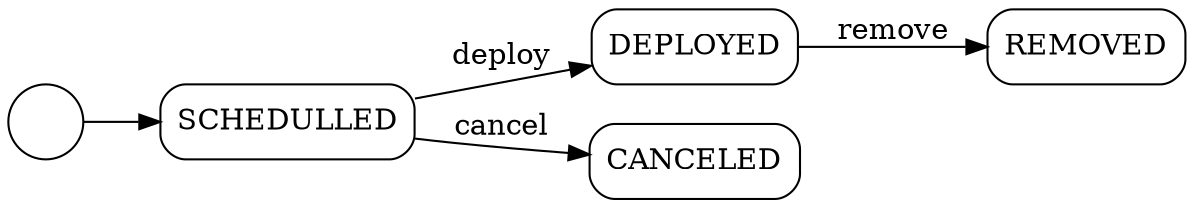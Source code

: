 digraph deploymentStatus {
    rankdir=LR
    node [shape=Mrecord]
    SCHEDULLED, DEPLOYED, REMOVED, CANCELED;
    i [label="" shape=circle]
    i->SCHEDULLED
    SCHEDULLED -> DEPLOYED [label="deploy"];
    DEPLOYED -> REMOVED [label="remove"];
    SCHEDULLED -> CANCELED [label="cancel"];
  }
